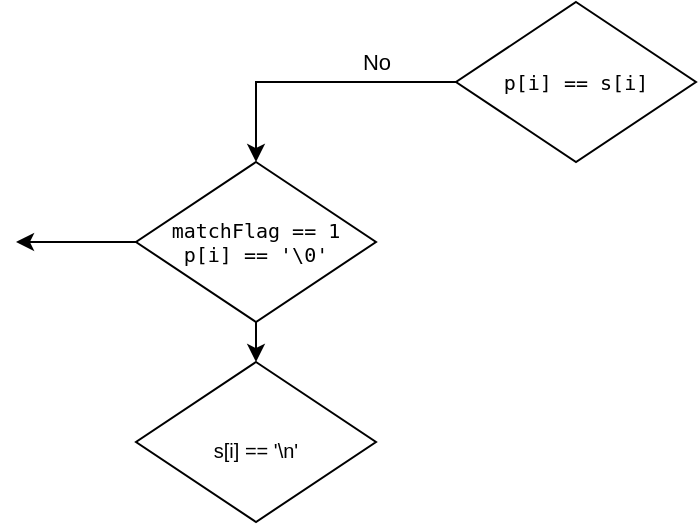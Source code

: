 <mxfile version="22.0.6" type="github">
  <diagram name="Page-1" id="pIkQLPqZiOqD0bU2ul4Q">
    <mxGraphModel dx="779" dy="454" grid="1" gridSize="10" guides="1" tooltips="1" connect="1" arrows="1" fold="1" page="1" pageScale="1" pageWidth="3300" pageHeight="4681" math="0" shadow="0">
      <root>
        <mxCell id="0" />
        <mxCell id="1" parent="0" />
        <mxCell id="HiqYPDyTmavwEENrbkkr-3" value="" style="edgeStyle=orthogonalEdgeStyle;rounded=0;hachureGap=4;orthogonalLoop=1;jettySize=auto;html=1;fontFamily=Architects Daughter;fontSource=https%3A%2F%2Ffonts.googleapis.com%2Fcss%3Ffamily%3DArchitects%2BDaughter;fontSize=16;entryX=0.5;entryY=0;entryDx=0;entryDy=0;" edge="1" parent="1" source="HiqYPDyTmavwEENrbkkr-1" target="HiqYPDyTmavwEENrbkkr-4">
          <mxGeometry relative="1" as="geometry">
            <mxPoint x="520" y="360" as="targetPoint" />
            <Array as="points">
              <mxPoint x="500" y="360" />
            </Array>
          </mxGeometry>
        </mxCell>
        <mxCell id="HiqYPDyTmavwEENrbkkr-5" value="&lt;div&gt;No&lt;/div&gt;" style="edgeLabel;html=1;align=center;verticalAlign=middle;resizable=0;points=[];" vertex="1" connectable="0" parent="HiqYPDyTmavwEENrbkkr-3">
          <mxGeometry x="-0.459" y="-1" relative="1" as="geometry">
            <mxPoint x="-2" y="-9" as="offset" />
          </mxGeometry>
        </mxCell>
        <mxCell id="HiqYPDyTmavwEENrbkkr-1" value="&lt;pre style=&quot;font-size: 10px;&quot;&gt;&lt;font style=&quot;font-size: 10px;&quot;&gt;p[i] == s[i]&lt;br&gt;&lt;/font&gt;&lt;/pre&gt;" style="rhombus;whiteSpace=wrap;html=1;hachureGap=4;fontFamily=Architects Daughter;fontSource=https%3A%2F%2Ffonts.googleapis.com%2Fcss%3Ffamily%3DArchitects%2BDaughter;fontSize=20;rounded=0;" vertex="1" parent="1">
          <mxGeometry x="600" y="320" width="120" height="80" as="geometry" />
        </mxCell>
        <mxCell id="HiqYPDyTmavwEENrbkkr-6" style="edgeStyle=orthogonalEdgeStyle;orthogonalLoop=1;jettySize=auto;html=1;" edge="1" parent="1" source="HiqYPDyTmavwEENrbkkr-4">
          <mxGeometry relative="1" as="geometry">
            <mxPoint x="380" y="440" as="targetPoint" />
          </mxGeometry>
        </mxCell>
        <mxCell id="HiqYPDyTmavwEENrbkkr-8" value="" style="edgeStyle=orthogonalEdgeStyle;orthogonalLoop=1;jettySize=auto;html=1;" edge="1" parent="1" source="HiqYPDyTmavwEENrbkkr-4" target="HiqYPDyTmavwEENrbkkr-7">
          <mxGeometry relative="1" as="geometry" />
        </mxCell>
        <mxCell id="HiqYPDyTmavwEENrbkkr-4" value="&lt;div style=&quot;font-size: 10px;&quot; align=&quot;center&quot;&gt;&lt;pre&gt;matchFlag == 1&lt;br&gt;p[i] == &#39;\0&#39;&lt;br&gt;&lt;/pre&gt;&lt;/div&gt;" style="rhombus;whiteSpace=wrap;html=1;hachureGap=4;fontFamily=Architects Daughter;fontSource=https%3A%2F%2Ffonts.googleapis.com%2Fcss%3Ffamily%3DArchitects%2BDaughter;fontSize=20;rounded=0;" vertex="1" parent="1">
          <mxGeometry x="440" y="400" width="120" height="80" as="geometry" />
        </mxCell>
        <mxCell id="HiqYPDyTmavwEENrbkkr-7" value="&lt;div align=&quot;center&quot;&gt;&lt;pre&gt;&lt;font style=&quot;font-size: 10px;&quot; face=&quot;Helvetica&quot;&gt;s[i] == &#39;\n&#39;&lt;/font&gt;&lt;/pre&gt;&lt;/div&gt;" style="rhombus;whiteSpace=wrap;html=1;hachureGap=4;fontFamily=Architects Daughter;fontSource=https%3A%2F%2Ffonts.googleapis.com%2Fcss%3Ffamily%3DArchitects%2BDaughter;fontSize=20;rounded=0;" vertex="1" parent="1">
          <mxGeometry x="440" y="500" width="120" height="80" as="geometry" />
        </mxCell>
      </root>
    </mxGraphModel>
  </diagram>
</mxfile>
